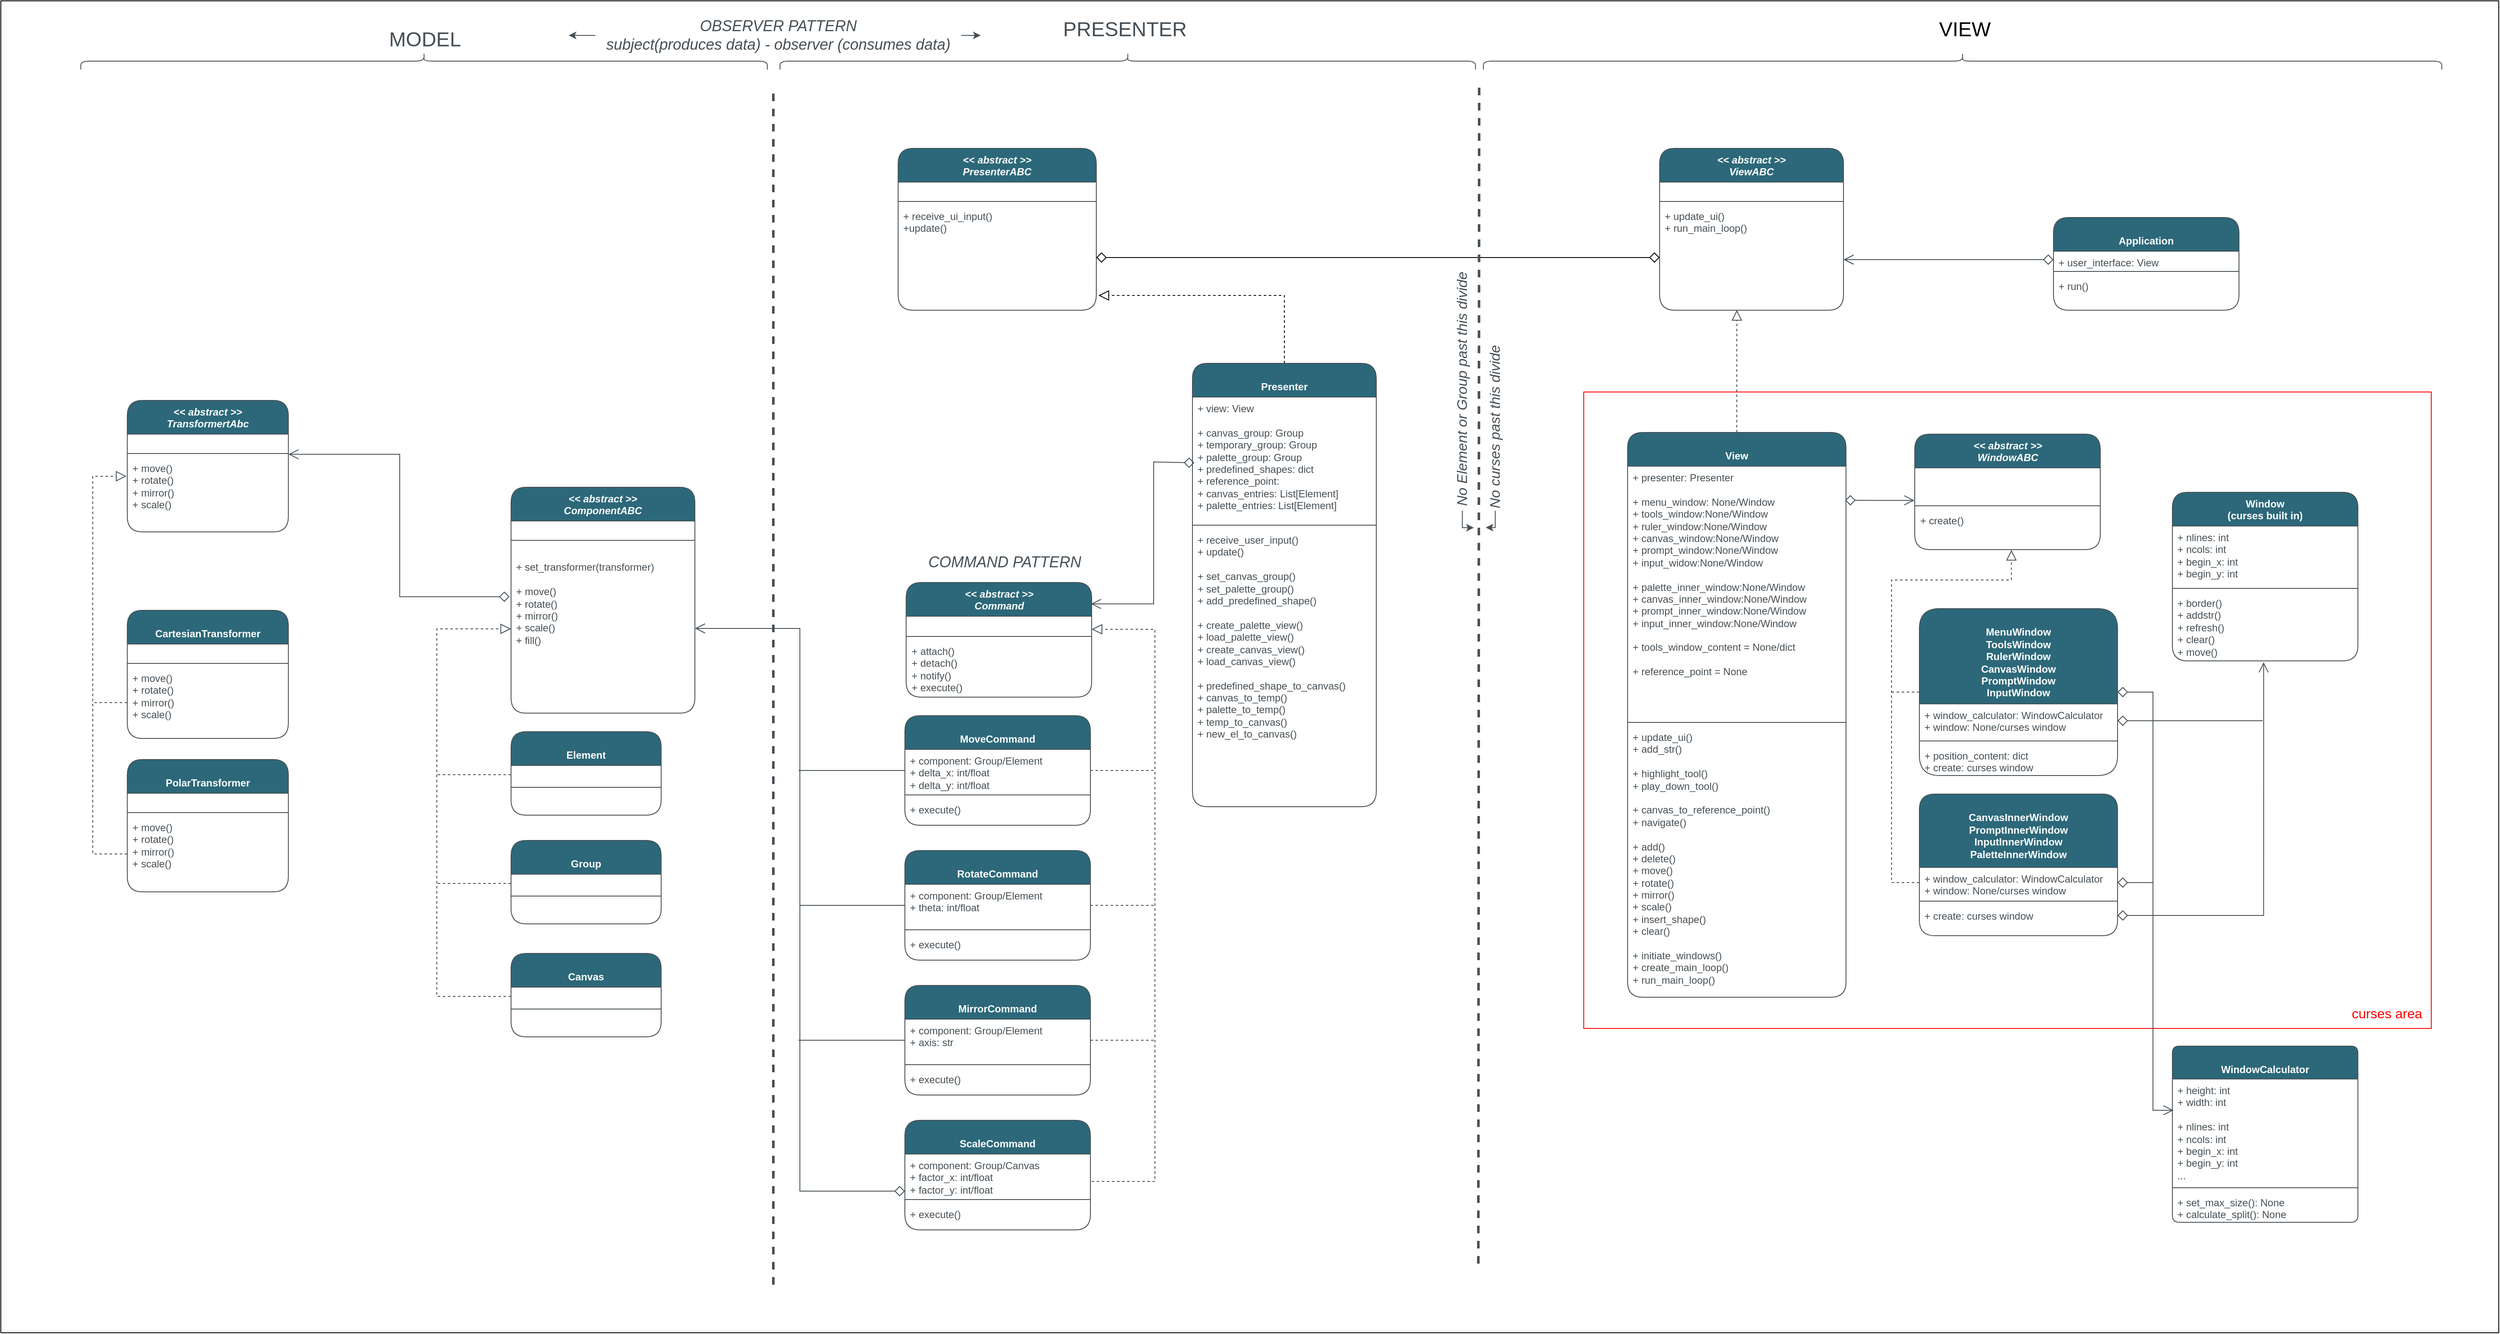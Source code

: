 <mxfile version="22.1.2" type="device">
  <diagram name="Page-1" id="VtM1lyrviYb6P0vT9c8i">
    <mxGraphModel dx="6380" dy="4547" grid="0" gridSize="10" guides="1" tooltips="1" connect="1" arrows="1" fold="1" page="0" pageScale="1" pageWidth="850" pageHeight="1100" math="0" shadow="0">
      <root>
        <mxCell id="0" />
        <mxCell id="1" parent="0" />
        <mxCell id="F2OJAcPI6PbPz-hwJZtt-1" value="" style="rounded=0;whiteSpace=wrap;html=1;fillColor=none;movable=0;resizable=0;rotatable=0;deletable=0;editable=0;locked=1;connectable=0;strokeColor=#000000;" parent="1" vertex="1">
          <mxGeometry x="-1454" y="-1255" width="2962" height="1580" as="geometry" />
        </mxCell>
        <mxCell id="F2OJAcPI6PbPz-hwJZtt-2" value="&lt;br&gt;Element" style="swimlane;fontStyle=1;align=center;verticalAlign=top;childLayout=stackLayout;horizontal=1;startSize=40;horizontalStack=0;resizeParent=1;resizeParentMax=0;resizeLast=0;collapsible=1;marginBottom=0;whiteSpace=wrap;html=1;strokeColor=#464F55;fontColor=#FFFFFF;fillColor=#2C6879;rounded=1;labelBackgroundColor=none;" parent="1" vertex="1">
          <mxGeometry x="-849" y="-388" width="178" height="99" as="geometry">
            <mxRectangle x="299" y="276" width="120" height="40" as="alternateBounds" />
          </mxGeometry>
        </mxCell>
        <mxCell id="F2OJAcPI6PbPz-hwJZtt-29" style="edgeStyle=orthogonalEdgeStyle;rounded=0;orthogonalLoop=1;jettySize=auto;html=1;endArrow=none;endFill=0;dashed=1;strokeColor=#464F55;" parent="F2OJAcPI6PbPz-hwJZtt-2" source="F2OJAcPI6PbPz-hwJZtt-3" edge="1">
          <mxGeometry relative="1" as="geometry">
            <mxPoint x="-87.667" y="51" as="targetPoint" />
          </mxGeometry>
        </mxCell>
        <mxCell id="F2OJAcPI6PbPz-hwJZtt-3" value="&amp;nbsp;" style="text;strokeColor=none;fillColor=none;align=left;verticalAlign=top;spacingLeft=4;spacingRight=4;overflow=hidden;rotatable=0;points=[[0,0.5],[1,0.5]];portConstraint=eastwest;whiteSpace=wrap;html=1;fontColor=#464F55;rounded=1;labelBackgroundColor=none;" parent="F2OJAcPI6PbPz-hwJZtt-2" vertex="1">
          <mxGeometry y="40" width="178" height="22" as="geometry" />
        </mxCell>
        <mxCell id="F2OJAcPI6PbPz-hwJZtt-4" value="" style="line;strokeWidth=1;fillColor=none;align=left;verticalAlign=middle;spacingTop=-1;spacingLeft=3;spacingRight=3;rotatable=0;labelPosition=right;points=[];portConstraint=eastwest;strokeColor=#464F55;fontColor=#1A1A1A;rounded=1;labelBackgroundColor=none;" parent="F2OJAcPI6PbPz-hwJZtt-2" vertex="1">
          <mxGeometry y="62" width="178" height="8" as="geometry" />
        </mxCell>
        <mxCell id="F2OJAcPI6PbPz-hwJZtt-6" value="&amp;nbsp;" style="text;strokeColor=none;fillColor=none;align=left;verticalAlign=top;spacingLeft=4;spacingRight=4;overflow=hidden;rotatable=0;points=[[0,0.5],[1,0.5]];portConstraint=eastwest;whiteSpace=wrap;html=1;fontColor=#464F55;rounded=1;labelBackgroundColor=none;textOpacity=30;" parent="F2OJAcPI6PbPz-hwJZtt-2" vertex="1">
          <mxGeometry y="70" width="178" height="29" as="geometry" />
        </mxCell>
        <mxCell id="F2OJAcPI6PbPz-hwJZtt-15" value="&lt;i&gt;&amp;lt;&amp;lt; abstract &amp;gt;&amp;gt;&lt;br style=&quot;border-color: var(--border-color);&quot;&gt;ComponentABC&lt;/i&gt;" style="swimlane;fontStyle=1;align=center;verticalAlign=top;childLayout=stackLayout;horizontal=1;startSize=40;horizontalStack=0;resizeParent=1;resizeParentMax=0;resizeLast=0;collapsible=1;marginBottom=0;whiteSpace=wrap;html=1;strokeColor=#464F55;fontColor=#FFFFFF;fillColor=#2C6879;rounded=1;labelBackgroundColor=none;" parent="1" vertex="1">
          <mxGeometry x="-849" y="-678" width="218" height="268" as="geometry">
            <mxRectangle x="299" y="276" width="120" height="40" as="alternateBounds" />
          </mxGeometry>
        </mxCell>
        <mxCell id="F2OJAcPI6PbPz-hwJZtt-16" value="&amp;nbsp;" style="text;strokeColor=none;fillColor=none;align=left;verticalAlign=top;spacingLeft=4;spacingRight=4;overflow=hidden;rotatable=0;points=[[0,0.5],[1,0.5]];portConstraint=eastwest;whiteSpace=wrap;html=1;fontColor=#464F55;rounded=1;labelBackgroundColor=none;" parent="F2OJAcPI6PbPz-hwJZtt-15" vertex="1">
          <mxGeometry y="40" width="218" height="19" as="geometry" />
        </mxCell>
        <mxCell id="F2OJAcPI6PbPz-hwJZtt-17" value="" style="line;strokeWidth=1;fillColor=none;align=left;verticalAlign=middle;spacingTop=-1;spacingLeft=3;spacingRight=3;rotatable=0;labelPosition=right;points=[];portConstraint=eastwest;strokeColor=#464F55;fontColor=#1A1A1A;rounded=1;labelBackgroundColor=none;" parent="F2OJAcPI6PbPz-hwJZtt-15" vertex="1">
          <mxGeometry y="59" width="218" height="8" as="geometry" />
        </mxCell>
        <mxCell id="F2OJAcPI6PbPz-hwJZtt-18" value="&lt;br&gt;+&amp;nbsp;set_transformer(transformer)&lt;br&gt;&lt;br&gt;+ move()&lt;br&gt;+ rotate()&lt;br style=&quot;border-color: var(--border-color);&quot;&gt;+ mirror()&lt;br style=&quot;border-color: var(--border-color);&quot;&gt;+ scale()&lt;br style=&quot;border-color: var(--border-color);&quot;&gt;+ fill()" style="text;strokeColor=none;fillColor=none;align=left;verticalAlign=top;spacingLeft=4;spacingRight=4;overflow=hidden;rotatable=0;points=[[0,0.5],[1,0.5]];portConstraint=eastwest;whiteSpace=wrap;html=1;fontColor=#464F55;rounded=1;labelBackgroundColor=none;" parent="F2OJAcPI6PbPz-hwJZtt-15" vertex="1">
          <mxGeometry y="67" width="218" height="201" as="geometry" />
        </mxCell>
        <mxCell id="F2OJAcPI6PbPz-hwJZtt-19" style="edgeStyle=orthogonalEdgeStyle;rounded=0;orthogonalLoop=1;jettySize=auto;html=1;dashed=1;strokeColor=#464F55;endArrow=block;endFill=0;endSize=10;startSize=10;exitX=0;exitY=0.5;exitDx=0;exitDy=0;" parent="1" source="F2OJAcPI6PbPz-hwJZtt-25" target="F2OJAcPI6PbPz-hwJZtt-18" edge="1">
          <mxGeometry relative="1" as="geometry">
            <Array as="points">
              <mxPoint x="-937" y="-74" />
              <mxPoint x="-937" y="-510" />
            </Array>
            <mxPoint x="-891" y="-141" as="sourcePoint" />
          </mxGeometry>
        </mxCell>
        <mxCell id="F2OJAcPI6PbPz-hwJZtt-20" value="&lt;br&gt;Group" style="swimlane;fontStyle=1;align=center;verticalAlign=top;childLayout=stackLayout;horizontal=1;startSize=40;horizontalStack=0;resizeParent=1;resizeParentMax=0;resizeLast=0;collapsible=1;marginBottom=0;whiteSpace=wrap;html=1;strokeColor=#464F55;fontColor=#FFFFFF;fillColor=#2C6879;rounded=1;labelBackgroundColor=none;" parent="1" vertex="1">
          <mxGeometry x="-849" y="-259" width="178" height="99" as="geometry">
            <mxRectangle x="299" y="276" width="120" height="40" as="alternateBounds" />
          </mxGeometry>
        </mxCell>
        <mxCell id="F2OJAcPI6PbPz-hwJZtt-28" style="edgeStyle=orthogonalEdgeStyle;rounded=0;orthogonalLoop=1;jettySize=auto;html=1;endArrow=none;endFill=0;dashed=1;strokeColor=#464F55;" parent="F2OJAcPI6PbPz-hwJZtt-20" source="F2OJAcPI6PbPz-hwJZtt-21" edge="1">
          <mxGeometry relative="1" as="geometry">
            <mxPoint x="-89.333" y="51" as="targetPoint" />
          </mxGeometry>
        </mxCell>
        <mxCell id="F2OJAcPI6PbPz-hwJZtt-21" value="&amp;nbsp;" style="text;strokeColor=none;fillColor=none;align=left;verticalAlign=top;spacingLeft=4;spacingRight=4;overflow=hidden;rotatable=0;points=[[0,0.5],[1,0.5]];portConstraint=eastwest;whiteSpace=wrap;html=1;fontColor=#464F55;rounded=1;labelBackgroundColor=none;" parent="F2OJAcPI6PbPz-hwJZtt-20" vertex="1">
          <mxGeometry y="40" width="178" height="22" as="geometry" />
        </mxCell>
        <mxCell id="F2OJAcPI6PbPz-hwJZtt-22" value="" style="line;strokeWidth=1;fillColor=none;align=left;verticalAlign=middle;spacingTop=-1;spacingLeft=3;spacingRight=3;rotatable=0;labelPosition=right;points=[];portConstraint=eastwest;strokeColor=#464F55;fontColor=#1A1A1A;rounded=1;labelBackgroundColor=none;" parent="F2OJAcPI6PbPz-hwJZtt-20" vertex="1">
          <mxGeometry y="62" width="178" height="8" as="geometry" />
        </mxCell>
        <mxCell id="F2OJAcPI6PbPz-hwJZtt-23" value="&amp;nbsp;" style="text;strokeColor=none;fillColor=none;align=left;verticalAlign=top;spacingLeft=4;spacingRight=4;overflow=hidden;rotatable=0;points=[[0,0.5],[1,0.5]];portConstraint=eastwest;whiteSpace=wrap;html=1;fontColor=#464F55;rounded=1;labelBackgroundColor=none;textOpacity=30;" parent="F2OJAcPI6PbPz-hwJZtt-20" vertex="1">
          <mxGeometry y="70" width="178" height="29" as="geometry" />
        </mxCell>
        <mxCell id="F2OJAcPI6PbPz-hwJZtt-24" value="&lt;br&gt;Canvas" style="swimlane;fontStyle=1;align=center;verticalAlign=top;childLayout=stackLayout;horizontal=1;startSize=40;horizontalStack=0;resizeParent=1;resizeParentMax=0;resizeLast=0;collapsible=1;marginBottom=0;whiteSpace=wrap;html=1;strokeColor=#464F55;fontColor=#FFFFFF;fillColor=#2C6879;rounded=1;labelBackgroundColor=none;" parent="1" vertex="1">
          <mxGeometry x="-849" y="-125" width="178" height="99" as="geometry">
            <mxRectangle x="299" y="276" width="120" height="40" as="alternateBounds" />
          </mxGeometry>
        </mxCell>
        <mxCell id="F2OJAcPI6PbPz-hwJZtt-25" value="&amp;nbsp;" style="text;strokeColor=none;fillColor=none;align=left;verticalAlign=top;spacingLeft=4;spacingRight=4;overflow=hidden;rotatable=0;points=[[0,0.5],[1,0.5]];portConstraint=eastwest;whiteSpace=wrap;html=1;fontColor=#464F55;rounded=1;labelBackgroundColor=none;" parent="F2OJAcPI6PbPz-hwJZtt-24" vertex="1">
          <mxGeometry y="40" width="178" height="22" as="geometry" />
        </mxCell>
        <mxCell id="F2OJAcPI6PbPz-hwJZtt-26" value="" style="line;strokeWidth=1;fillColor=none;align=left;verticalAlign=middle;spacingTop=-1;spacingLeft=3;spacingRight=3;rotatable=0;labelPosition=right;points=[];portConstraint=eastwest;strokeColor=#464F55;fontColor=#1A1A1A;rounded=1;labelBackgroundColor=none;" parent="F2OJAcPI6PbPz-hwJZtt-24" vertex="1">
          <mxGeometry y="62" width="178" height="8" as="geometry" />
        </mxCell>
        <mxCell id="F2OJAcPI6PbPz-hwJZtt-27" value="&amp;nbsp;" style="text;strokeColor=none;fillColor=none;align=left;verticalAlign=top;spacingLeft=4;spacingRight=4;overflow=hidden;rotatable=0;points=[[0,0.5],[1,0.5]];portConstraint=eastwest;whiteSpace=wrap;html=1;fontColor=#464F55;rounded=1;labelBackgroundColor=none;textOpacity=30;" parent="F2OJAcPI6PbPz-hwJZtt-24" vertex="1">
          <mxGeometry y="70" width="178" height="29" as="geometry" />
        </mxCell>
        <mxCell id="F2OJAcPI6PbPz-hwJZtt-30" value="&lt;span style=&quot;font-size: 24px;&quot;&gt;MODEL&lt;/span&gt;" style="text;html=1;strokeColor=none;fillColor=none;align=center;verticalAlign=middle;whiteSpace=wrap;rounded=0;fontColor=#464F55;" parent="1" vertex="1">
          <mxGeometry x="-1056.37" y="-1229" width="210" height="40" as="geometry" />
        </mxCell>
        <mxCell id="F2OJAcPI6PbPz-hwJZtt-31" value="" style="endArrow=none;dashed=1;html=1;rounded=0;strokeColor=#464F55;strokeWidth=3;" parent="1" edge="1">
          <mxGeometry width="50" height="50" relative="1" as="geometry">
            <mxPoint x="-538" y="268" as="sourcePoint" />
            <mxPoint x="-538" y="-1154" as="targetPoint" />
          </mxGeometry>
        </mxCell>
        <mxCell id="F2OJAcPI6PbPz-hwJZtt-32" value="&lt;font style=&quot;font-size: 24px;&quot;&gt;PRESENTER&lt;/font&gt;" style="text;html=1;strokeColor=none;fillColor=none;align=center;verticalAlign=middle;whiteSpace=wrap;rounded=0;fontColor=#464F55;" parent="1" vertex="1">
          <mxGeometry x="-226.5" y="-1241" width="210" height="40" as="geometry" />
        </mxCell>
        <mxCell id="F2OJAcPI6PbPz-hwJZtt-33" value="" style="shape=curlyBracket;whiteSpace=wrap;html=1;rounded=1;flipH=1;labelPosition=right;verticalLabelPosition=middle;align=left;verticalAlign=middle;rotation=-90;strokeColor=#464F55;" parent="1" vertex="1">
          <mxGeometry x="-127.68" y="-1595.85" width="20" height="824.72" as="geometry" />
        </mxCell>
        <mxCell id="F2OJAcPI6PbPz-hwJZtt-34" value="" style="shape=curlyBracket;whiteSpace=wrap;html=1;rounded=1;flipH=1;labelPosition=right;verticalLabelPosition=middle;align=left;verticalAlign=middle;rotation=-90;strokeColor=#464F55;" parent="1" vertex="1">
          <mxGeometry x="-962.16" y="-1590.59" width="20" height="814.18" as="geometry" />
        </mxCell>
        <mxCell id="F2OJAcPI6PbPz-hwJZtt-35" value="&lt;font style=&quot;font-size: 24px;&quot;&gt;VIEW&lt;/font&gt;" style="text;html=1;strokeColor=none;fillColor=none;align=center;verticalAlign=middle;whiteSpace=wrap;rounded=0;" parent="1" vertex="1">
          <mxGeometry x="770" y="-1241" width="210" height="40" as="geometry" />
        </mxCell>
        <mxCell id="F2OJAcPI6PbPz-hwJZtt-36" value="" style="shape=curlyBracket;whiteSpace=wrap;html=1;rounded=1;flipH=1;labelPosition=right;verticalLabelPosition=middle;align=left;verticalAlign=middle;rotation=-90;strokeColor=#464F55;" parent="1" vertex="1">
          <mxGeometry x="862.25" y="-1751.75" width="20" height="1136.5" as="geometry" />
        </mxCell>
        <mxCell id="F2OJAcPI6PbPz-hwJZtt-41" value="&lt;i&gt;&amp;lt;&amp;lt; abstract &amp;gt;&amp;gt;&lt;br style=&quot;border-color: var(--border-color);&quot;&gt;PresenterABC&lt;/i&gt;" style="swimlane;fontStyle=1;align=center;verticalAlign=top;childLayout=stackLayout;horizontal=1;startSize=40;horizontalStack=0;resizeParent=1;resizeParentMax=0;resizeLast=0;collapsible=1;marginBottom=0;whiteSpace=wrap;html=1;strokeColor=#464F55;fontColor=#FFFFFF;fillColor=#2C6879;rounded=1;labelBackgroundColor=none;" parent="1" vertex="1">
          <mxGeometry x="-390" y="-1080" width="235" height="192" as="geometry">
            <mxRectangle x="299" y="276" width="120" height="40" as="alternateBounds" />
          </mxGeometry>
        </mxCell>
        <mxCell id="F2OJAcPI6PbPz-hwJZtt-42" value="&amp;nbsp;" style="text;strokeColor=none;fillColor=none;align=left;verticalAlign=top;spacingLeft=4;spacingRight=4;overflow=hidden;rotatable=0;points=[[0,0.5],[1,0.5]];portConstraint=eastwest;whiteSpace=wrap;html=1;fontColor=#464F55;rounded=1;labelBackgroundColor=none;" parent="F2OJAcPI6PbPz-hwJZtt-41" vertex="1">
          <mxGeometry y="40" width="235" height="19" as="geometry" />
        </mxCell>
        <mxCell id="F2OJAcPI6PbPz-hwJZtt-43" value="" style="line;strokeWidth=1;fillColor=none;align=left;verticalAlign=middle;spacingTop=-1;spacingLeft=3;spacingRight=3;rotatable=0;labelPosition=right;points=[];portConstraint=eastwest;strokeColor=#464F55;fontColor=#1A1A1A;rounded=1;labelBackgroundColor=none;" parent="F2OJAcPI6PbPz-hwJZtt-41" vertex="1">
          <mxGeometry y="59" width="235" height="8" as="geometry" />
        </mxCell>
        <mxCell id="F2OJAcPI6PbPz-hwJZtt-44" value="+ receive_ui_input()&lt;br&gt;+update()" style="text;strokeColor=none;fillColor=none;align=left;verticalAlign=top;spacingLeft=4;spacingRight=4;overflow=hidden;rotatable=0;points=[[0,0.5],[1,0.5]];portConstraint=eastwest;whiteSpace=wrap;html=1;fontColor=#464F55;rounded=1;labelBackgroundColor=none;" parent="F2OJAcPI6PbPz-hwJZtt-41" vertex="1">
          <mxGeometry y="67" width="235" height="125" as="geometry" />
        </mxCell>
        <mxCell id="F2OJAcPI6PbPz-hwJZtt-45" value="&lt;i&gt;&amp;lt;&amp;lt; abstract &amp;gt;&amp;gt;&lt;br style=&quot;border-color: var(--border-color);&quot;&gt;ViewABC&lt;/i&gt;" style="swimlane;fontStyle=1;align=center;verticalAlign=top;childLayout=stackLayout;horizontal=1;startSize=40;horizontalStack=0;resizeParent=1;resizeParentMax=0;resizeLast=0;collapsible=1;marginBottom=0;whiteSpace=wrap;html=1;strokeColor=#464F55;fontColor=#FFFFFF;fillColor=#2C6879;rounded=1;labelBackgroundColor=none;" parent="1" vertex="1">
          <mxGeometry x="513" y="-1080" width="218" height="192" as="geometry">
            <mxRectangle x="299" y="276" width="120" height="40" as="alternateBounds" />
          </mxGeometry>
        </mxCell>
        <mxCell id="F2OJAcPI6PbPz-hwJZtt-46" value="&amp;nbsp;" style="text;strokeColor=none;fillColor=none;align=left;verticalAlign=top;spacingLeft=4;spacingRight=4;overflow=hidden;rotatable=0;points=[[0,0.5],[1,0.5]];portConstraint=eastwest;whiteSpace=wrap;html=1;fontColor=#464F55;rounded=1;labelBackgroundColor=none;" parent="F2OJAcPI6PbPz-hwJZtt-45" vertex="1">
          <mxGeometry y="40" width="218" height="19" as="geometry" />
        </mxCell>
        <mxCell id="F2OJAcPI6PbPz-hwJZtt-47" value="" style="line;strokeWidth=1;fillColor=none;align=left;verticalAlign=middle;spacingTop=-1;spacingLeft=3;spacingRight=3;rotatable=0;labelPosition=right;points=[];portConstraint=eastwest;strokeColor=#464F55;fontColor=#1A1A1A;rounded=1;labelBackgroundColor=none;" parent="F2OJAcPI6PbPz-hwJZtt-45" vertex="1">
          <mxGeometry y="59" width="218" height="8" as="geometry" />
        </mxCell>
        <mxCell id="F2OJAcPI6PbPz-hwJZtt-48" value="+ update_ui()&lt;br&gt;+ run_main_loop()" style="text;strokeColor=none;fillColor=none;align=left;verticalAlign=top;spacingLeft=4;spacingRight=4;overflow=hidden;rotatable=0;points=[[0,0.5],[1,0.5]];portConstraint=eastwest;whiteSpace=wrap;html=1;fontColor=#464F55;rounded=1;labelBackgroundColor=none;" parent="F2OJAcPI6PbPz-hwJZtt-45" vertex="1">
          <mxGeometry y="67" width="218" height="125" as="geometry" />
        </mxCell>
        <mxCell id="F2OJAcPI6PbPz-hwJZtt-50" style="edgeStyle=orthogonalEdgeStyle;rounded=0;orthogonalLoop=1;jettySize=auto;html=1;entryX=0;entryY=0.5;entryDx=0;entryDy=0;endArrow=diamond;endFill=0;startArrow=diamond;startFill=0;endSize=10;startSize=10;" parent="1" source="F2OJAcPI6PbPz-hwJZtt-44" target="F2OJAcPI6PbPz-hwJZtt-48" edge="1">
          <mxGeometry relative="1" as="geometry" />
        </mxCell>
        <mxCell id="UwVn1fuhMxj6f2A4r7Hq-37" style="edgeStyle=orthogonalEdgeStyle;rounded=0;orthogonalLoop=1;jettySize=auto;html=1;entryX=1.011;entryY=0.86;entryDx=0;entryDy=0;entryPerimeter=0;endArrow=block;endFill=0;dashed=1;endSize=10;startSize=10;" parent="1" source="F2OJAcPI6PbPz-hwJZtt-51" target="F2OJAcPI6PbPz-hwJZtt-44" edge="1">
          <mxGeometry relative="1" as="geometry" />
        </mxCell>
        <mxCell id="F2OJAcPI6PbPz-hwJZtt-51" value="&lt;br style=&quot;border-color: var(--border-color);&quot;&gt;Presenter" style="swimlane;fontStyle=1;align=center;verticalAlign=top;childLayout=stackLayout;horizontal=1;startSize=40;horizontalStack=0;resizeParent=1;resizeParentMax=0;resizeLast=0;collapsible=1;marginBottom=0;whiteSpace=wrap;html=1;strokeColor=#464F55;fontColor=#FFFFFF;fillColor=#2C6879;rounded=1;labelBackgroundColor=none;" parent="1" vertex="1">
          <mxGeometry x="-41" y="-825" width="218" height="526" as="geometry">
            <mxRectangle x="299" y="276" width="120" height="40" as="alternateBounds" />
          </mxGeometry>
        </mxCell>
        <mxCell id="F2OJAcPI6PbPz-hwJZtt-52" value="+ view: View&lt;br&gt;&lt;br&gt;+ canvas_group: Group&lt;br&gt;+ temporary_group: Group&lt;br&gt;+ palette_group: Group&lt;br&gt;+ predefined_shapes: dict&lt;br&gt;+ reference_point:&lt;br&gt;+ canvas_entries: List[Element]&lt;br&gt;+ palette_entries: List[Element]" style="text;strokeColor=none;fillColor=none;align=left;verticalAlign=top;spacingLeft=4;spacingRight=4;overflow=hidden;rotatable=0;points=[[0,0.5],[1,0.5]];portConstraint=eastwest;whiteSpace=wrap;html=1;fontColor=#464F55;rounded=1;labelBackgroundColor=none;" parent="F2OJAcPI6PbPz-hwJZtt-51" vertex="1">
          <mxGeometry y="40" width="218" height="148" as="geometry" />
        </mxCell>
        <mxCell id="F2OJAcPI6PbPz-hwJZtt-53" value="" style="line;strokeWidth=1;fillColor=none;align=left;verticalAlign=middle;spacingTop=-1;spacingLeft=3;spacingRight=3;rotatable=0;labelPosition=right;points=[];portConstraint=eastwest;strokeColor=#464F55;fontColor=#1A1A1A;rounded=1;labelBackgroundColor=none;" parent="F2OJAcPI6PbPz-hwJZtt-51" vertex="1">
          <mxGeometry y="188" width="218" height="8" as="geometry" />
        </mxCell>
        <mxCell id="F2OJAcPI6PbPz-hwJZtt-54" value="+ receive_user_input()&lt;br&gt;+ update()&lt;br&gt;&lt;br&gt;+ set_canvas_group()&lt;br&gt;+ set_palette_group()&lt;br&gt;+ add_predefined_shape()&lt;br&gt;&lt;br&gt;+ create_palette_view()&lt;br&gt;+ load_palette_view()&lt;br&gt;+ create_canvas_view()&lt;br&gt;+ load_canvas_view()&lt;br&gt;&lt;br&gt;+ predefined_shape_to_canvas()&lt;br&gt;+ canvas_to_temp()&lt;br&gt;+ palette_to_temp()&lt;br&gt;+ temp_to_canvas()&lt;br&gt;+ new_el_to_canvas()&lt;br&gt;" style="text;strokeColor=none;fillColor=none;align=left;verticalAlign=top;spacingLeft=4;spacingRight=4;overflow=hidden;rotatable=0;points=[[0,0.5],[1,0.5]];portConstraint=eastwest;whiteSpace=wrap;html=1;fontColor=#464F55;rounded=1;labelBackgroundColor=none;" parent="F2OJAcPI6PbPz-hwJZtt-51" vertex="1">
          <mxGeometry y="196" width="218" height="330" as="geometry" />
        </mxCell>
        <mxCell id="UwVn1fuhMxj6f2A4r7Hq-1" value="&lt;i&gt;&amp;lt;&amp;lt; abstract &amp;gt;&amp;gt;&lt;br&gt;Command&lt;/i&gt;" style="swimlane;fontStyle=1;align=center;verticalAlign=top;childLayout=stackLayout;horizontal=1;startSize=40;horizontalStack=0;resizeParent=1;resizeParentMax=0;resizeLast=0;collapsible=1;marginBottom=0;whiteSpace=wrap;html=1;strokeColor=#464F55;fontColor=#FFFFFF;fillColor=#2C6879;rounded=1;labelBackgroundColor=none;" parent="1" vertex="1">
          <mxGeometry x="-380.5" y="-565" width="220" height="136" as="geometry">
            <mxRectangle x="299" y="276" width="120" height="40" as="alternateBounds" />
          </mxGeometry>
        </mxCell>
        <mxCell id="UwVn1fuhMxj6f2A4r7Hq-2" value="&amp;nbsp;" style="text;strokeColor=none;fillColor=none;align=left;verticalAlign=top;spacingLeft=4;spacingRight=4;overflow=hidden;rotatable=0;points=[[0,0.5],[1,0.5]];portConstraint=eastwest;whiteSpace=wrap;html=1;fontColor=#464F55;rounded=1;labelBackgroundColor=none;" parent="UwVn1fuhMxj6f2A4r7Hq-1" vertex="1">
          <mxGeometry y="40" width="220" height="20" as="geometry" />
        </mxCell>
        <mxCell id="UwVn1fuhMxj6f2A4r7Hq-3" value="" style="line;strokeWidth=1;fillColor=none;align=left;verticalAlign=middle;spacingTop=-1;spacingLeft=3;spacingRight=3;rotatable=0;labelPosition=right;points=[];portConstraint=eastwest;strokeColor=#464F55;fontColor=#1A1A1A;rounded=1;labelBackgroundColor=none;" parent="UwVn1fuhMxj6f2A4r7Hq-1" vertex="1">
          <mxGeometry y="60" width="220" height="8" as="geometry" />
        </mxCell>
        <mxCell id="UwVn1fuhMxj6f2A4r7Hq-4" value="+ attach()&lt;br style=&quot;border-color: var(--border-color);&quot;&gt;+ detach()&lt;br style=&quot;border-color: var(--border-color);&quot;&gt;+ notify()&lt;br&gt;+ execute()" style="text;strokeColor=none;fillColor=none;align=left;verticalAlign=top;spacingLeft=4;spacingRight=4;overflow=hidden;rotatable=0;points=[[0,0.5],[1,0.5]];portConstraint=eastwest;whiteSpace=wrap;html=1;fontColor=#464F55;rounded=1;labelBackgroundColor=none;" parent="UwVn1fuhMxj6f2A4r7Hq-1" vertex="1">
          <mxGeometry y="68" width="220" height="68" as="geometry" />
        </mxCell>
        <mxCell id="yF_xYMrqjXRuIUuumGer-2" style="edgeStyle=orthogonalEdgeStyle;rounded=0;orthogonalLoop=1;jettySize=auto;html=1;entryX=1;entryY=0.5;entryDx=0;entryDy=0;exitX=0;exitY=0.88;exitDx=0;exitDy=0;endArrow=open;endFill=0;startArrow=diamond;startFill=0;endSize=10;startSize=10;strokeColor=#464F55;exitPerimeter=0;" parent="1" source="UwVn1fuhMxj6f2A4r7Hq-22" target="F2OJAcPI6PbPz-hwJZtt-18" edge="1">
          <mxGeometry relative="1" as="geometry" />
        </mxCell>
        <mxCell id="UwVn1fuhMxj6f2A4r7Hq-6" value="&lt;br&gt;MoveCommand" style="swimlane;fontStyle=1;align=center;verticalAlign=top;childLayout=stackLayout;horizontal=1;startSize=40;horizontalStack=0;resizeParent=1;resizeParentMax=0;resizeLast=0;collapsible=1;marginBottom=0;whiteSpace=wrap;html=1;strokeColor=#464F55;fontColor=#FFFFFF;fillColor=#2C6879;rounded=1;labelBackgroundColor=none;" parent="1" vertex="1">
          <mxGeometry x="-382" y="-407" width="220" height="130" as="geometry">
            <mxRectangle x="299" y="276" width="120" height="40" as="alternateBounds" />
          </mxGeometry>
        </mxCell>
        <mxCell id="UwVn1fuhMxj6f2A4r7Hq-7" style="edgeStyle=orthogonalEdgeStyle;rounded=0;orthogonalLoop=1;jettySize=auto;html=1;dashed=1;endArrow=none;endFill=0;strokeColor=#464F55;" parent="UwVn1fuhMxj6f2A4r7Hq-6" source="UwVn1fuhMxj6f2A4r7Hq-8" edge="1">
          <mxGeometry relative="1" as="geometry">
            <mxPoint x="295" y="65" as="targetPoint" />
          </mxGeometry>
        </mxCell>
        <mxCell id="Igu5FT9H7iva7lPGL5m9-9" style="edgeStyle=orthogonalEdgeStyle;rounded=0;orthogonalLoop=1;jettySize=auto;html=1;strokeColor=#464F55;endArrow=none;endFill=0;" parent="UwVn1fuhMxj6f2A4r7Hq-6" source="UwVn1fuhMxj6f2A4r7Hq-8" edge="1">
          <mxGeometry relative="1" as="geometry">
            <mxPoint x="-126" y="65" as="targetPoint" />
          </mxGeometry>
        </mxCell>
        <mxCell id="UwVn1fuhMxj6f2A4r7Hq-8" value="+ component: Group/Element&lt;br&gt;+ delta_x: int/float&lt;br&gt;+ delta_y: int/float" style="text;strokeColor=none;fillColor=none;align=left;verticalAlign=top;spacingLeft=4;spacingRight=4;overflow=hidden;rotatable=0;points=[[0,0.5],[1,0.5]];portConstraint=eastwest;whiteSpace=wrap;html=1;fontColor=#464F55;rounded=1;labelBackgroundColor=none;" parent="UwVn1fuhMxj6f2A4r7Hq-6" vertex="1">
          <mxGeometry y="40" width="220" height="50" as="geometry" />
        </mxCell>
        <mxCell id="UwVn1fuhMxj6f2A4r7Hq-9" value="" style="line;strokeWidth=1;fillColor=none;align=left;verticalAlign=middle;spacingTop=-1;spacingLeft=3;spacingRight=3;rotatable=0;labelPosition=right;points=[];portConstraint=eastwest;strokeColor=#464F55;fontColor=#1A1A1A;rounded=1;labelBackgroundColor=none;" parent="UwVn1fuhMxj6f2A4r7Hq-6" vertex="1">
          <mxGeometry y="90" width="220" height="8" as="geometry" />
        </mxCell>
        <mxCell id="UwVn1fuhMxj6f2A4r7Hq-10" value="+ execute()" style="text;strokeColor=none;fillColor=none;align=left;verticalAlign=top;spacingLeft=4;spacingRight=4;overflow=hidden;rotatable=0;points=[[0,0.5],[1,0.5]];portConstraint=eastwest;whiteSpace=wrap;html=1;fontColor=#464F55;rounded=1;labelBackgroundColor=none;" parent="UwVn1fuhMxj6f2A4r7Hq-6" vertex="1">
          <mxGeometry y="98" width="220" height="32" as="geometry" />
        </mxCell>
        <mxCell id="UwVn1fuhMxj6f2A4r7Hq-11" value="&lt;br&gt;RotateCommand" style="swimlane;fontStyle=1;align=center;verticalAlign=top;childLayout=stackLayout;horizontal=1;startSize=40;horizontalStack=0;resizeParent=1;resizeParentMax=0;resizeLast=0;collapsible=1;marginBottom=0;whiteSpace=wrap;html=1;strokeColor=#464F55;fontColor=#FFFFFF;fillColor=#2C6879;rounded=1;labelBackgroundColor=none;" parent="1" vertex="1">
          <mxGeometry x="-382" y="-247" width="220" height="130" as="geometry">
            <mxRectangle x="299" y="276" width="120" height="40" as="alternateBounds" />
          </mxGeometry>
        </mxCell>
        <mxCell id="UwVn1fuhMxj6f2A4r7Hq-12" style="edgeStyle=orthogonalEdgeStyle;rounded=0;orthogonalLoop=1;jettySize=auto;html=1;dashed=1;endArrow=none;endFill=0;strokeColor=#464F55;" parent="UwVn1fuhMxj6f2A4r7Hq-11" source="UwVn1fuhMxj6f2A4r7Hq-13" edge="1">
          <mxGeometry relative="1" as="geometry">
            <mxPoint x="295" y="65" as="targetPoint" />
          </mxGeometry>
        </mxCell>
        <mxCell id="Igu5FT9H7iva7lPGL5m9-8" style="edgeStyle=orthogonalEdgeStyle;rounded=0;orthogonalLoop=1;jettySize=auto;html=1;strokeColor=#464F55;endArrow=none;endFill=0;" parent="UwVn1fuhMxj6f2A4r7Hq-11" source="UwVn1fuhMxj6f2A4r7Hq-13" edge="1">
          <mxGeometry relative="1" as="geometry">
            <mxPoint x="-124" y="65" as="targetPoint" />
          </mxGeometry>
        </mxCell>
        <mxCell id="UwVn1fuhMxj6f2A4r7Hq-13" value="+ component: Group/Element&lt;br&gt;+ theta: int/float" style="text;strokeColor=none;fillColor=none;align=left;verticalAlign=top;spacingLeft=4;spacingRight=4;overflow=hidden;rotatable=0;points=[[0,0.5],[1,0.5]];portConstraint=eastwest;whiteSpace=wrap;html=1;fontColor=#464F55;rounded=1;labelBackgroundColor=none;" parent="UwVn1fuhMxj6f2A4r7Hq-11" vertex="1">
          <mxGeometry y="40" width="220" height="50" as="geometry" />
        </mxCell>
        <mxCell id="UwVn1fuhMxj6f2A4r7Hq-14" value="" style="line;strokeWidth=1;fillColor=none;align=left;verticalAlign=middle;spacingTop=-1;spacingLeft=3;spacingRight=3;rotatable=0;labelPosition=right;points=[];portConstraint=eastwest;strokeColor=#464F55;fontColor=#1A1A1A;rounded=1;labelBackgroundColor=none;" parent="UwVn1fuhMxj6f2A4r7Hq-11" vertex="1">
          <mxGeometry y="90" width="220" height="8" as="geometry" />
        </mxCell>
        <mxCell id="UwVn1fuhMxj6f2A4r7Hq-15" value="+ execute()" style="text;strokeColor=none;fillColor=none;align=left;verticalAlign=top;spacingLeft=4;spacingRight=4;overflow=hidden;rotatable=0;points=[[0,0.5],[1,0.5]];portConstraint=eastwest;whiteSpace=wrap;html=1;fontColor=#464F55;rounded=1;labelBackgroundColor=none;" parent="UwVn1fuhMxj6f2A4r7Hq-11" vertex="1">
          <mxGeometry y="98" width="220" height="32" as="geometry" />
        </mxCell>
        <mxCell id="UwVn1fuhMxj6f2A4r7Hq-16" value="&lt;br&gt;MirrorCommand" style="swimlane;fontStyle=1;align=center;verticalAlign=top;childLayout=stackLayout;horizontal=1;startSize=40;horizontalStack=0;resizeParent=1;resizeParentMax=0;resizeLast=0;collapsible=1;marginBottom=0;whiteSpace=wrap;html=1;strokeColor=#464F55;fontColor=#FFFFFF;fillColor=#2C6879;rounded=1;labelBackgroundColor=none;" parent="1" vertex="1">
          <mxGeometry x="-382" y="-87" width="220" height="130" as="geometry">
            <mxRectangle x="299" y="276" width="120" height="40" as="alternateBounds" />
          </mxGeometry>
        </mxCell>
        <mxCell id="UwVn1fuhMxj6f2A4r7Hq-17" style="edgeStyle=orthogonalEdgeStyle;rounded=0;orthogonalLoop=1;jettySize=auto;html=1;dashed=1;endArrow=none;endFill=0;strokeColor=#464F55;" parent="UwVn1fuhMxj6f2A4r7Hq-16" source="UwVn1fuhMxj6f2A4r7Hq-18" edge="1">
          <mxGeometry relative="1" as="geometry">
            <mxPoint x="295" y="65" as="targetPoint" />
          </mxGeometry>
        </mxCell>
        <mxCell id="Igu5FT9H7iva7lPGL5m9-7" style="edgeStyle=orthogonalEdgeStyle;rounded=0;orthogonalLoop=1;jettySize=auto;html=1;strokeColor=#464F55;endArrow=none;endFill=0;" parent="UwVn1fuhMxj6f2A4r7Hq-16" source="UwVn1fuhMxj6f2A4r7Hq-18" edge="1">
          <mxGeometry relative="1" as="geometry">
            <mxPoint x="-126" y="65" as="targetPoint" />
          </mxGeometry>
        </mxCell>
        <mxCell id="UwVn1fuhMxj6f2A4r7Hq-18" value="+ component: Group/Element&lt;br&gt;+ axis: str" style="text;strokeColor=none;fillColor=none;align=left;verticalAlign=top;spacingLeft=4;spacingRight=4;overflow=hidden;rotatable=0;points=[[0,0.5],[1,0.5]];portConstraint=eastwest;whiteSpace=wrap;html=1;fontColor=#464F55;rounded=1;labelBackgroundColor=none;" parent="UwVn1fuhMxj6f2A4r7Hq-16" vertex="1">
          <mxGeometry y="40" width="220" height="50" as="geometry" />
        </mxCell>
        <mxCell id="UwVn1fuhMxj6f2A4r7Hq-19" value="" style="line;strokeWidth=1;fillColor=none;align=left;verticalAlign=middle;spacingTop=-1;spacingLeft=3;spacingRight=3;rotatable=0;labelPosition=right;points=[];portConstraint=eastwest;strokeColor=#464F55;fontColor=#1A1A1A;rounded=1;labelBackgroundColor=none;" parent="UwVn1fuhMxj6f2A4r7Hq-16" vertex="1">
          <mxGeometry y="90" width="220" height="8" as="geometry" />
        </mxCell>
        <mxCell id="UwVn1fuhMxj6f2A4r7Hq-20" value="+ execute()" style="text;strokeColor=none;fillColor=none;align=left;verticalAlign=top;spacingLeft=4;spacingRight=4;overflow=hidden;rotatable=0;points=[[0,0.5],[1,0.5]];portConstraint=eastwest;whiteSpace=wrap;html=1;fontColor=#464F55;rounded=1;labelBackgroundColor=none;" parent="UwVn1fuhMxj6f2A4r7Hq-16" vertex="1">
          <mxGeometry y="98" width="220" height="32" as="geometry" />
        </mxCell>
        <mxCell id="UwVn1fuhMxj6f2A4r7Hq-21" value="&lt;br&gt;ScaleCommand" style="swimlane;fontStyle=1;align=center;verticalAlign=top;childLayout=stackLayout;horizontal=1;startSize=40;horizontalStack=0;resizeParent=1;resizeParentMax=0;resizeLast=0;collapsible=1;marginBottom=0;whiteSpace=wrap;html=1;strokeColor=#464F55;fontColor=#FFFFFF;fillColor=#2C6879;rounded=1;labelBackgroundColor=none;" parent="1" vertex="1">
          <mxGeometry x="-382" y="73" width="220" height="130" as="geometry">
            <mxRectangle x="299" y="276" width="120" height="40" as="alternateBounds" />
          </mxGeometry>
        </mxCell>
        <mxCell id="UwVn1fuhMxj6f2A4r7Hq-22" value="+ component: Group/Canvas&lt;br&gt;+ factor_x: int/float&lt;br&gt;+ factor_y: int/float" style="text;strokeColor=none;fillColor=none;align=left;verticalAlign=top;spacingLeft=4;spacingRight=4;overflow=hidden;rotatable=0;points=[[0,0.5],[1,0.5]];portConstraint=eastwest;whiteSpace=wrap;html=1;fontColor=#464F55;rounded=1;labelBackgroundColor=none;" parent="UwVn1fuhMxj6f2A4r7Hq-21" vertex="1">
          <mxGeometry y="40" width="220" height="50" as="geometry" />
        </mxCell>
        <mxCell id="UwVn1fuhMxj6f2A4r7Hq-23" value="" style="line;strokeWidth=1;fillColor=none;align=left;verticalAlign=middle;spacingTop=-1;spacingLeft=3;spacingRight=3;rotatable=0;labelPosition=right;points=[];portConstraint=eastwest;strokeColor=#464F55;fontColor=#1A1A1A;rounded=1;labelBackgroundColor=none;" parent="UwVn1fuhMxj6f2A4r7Hq-21" vertex="1">
          <mxGeometry y="90" width="220" height="8" as="geometry" />
        </mxCell>
        <mxCell id="UwVn1fuhMxj6f2A4r7Hq-24" value="+ execute()" style="text;strokeColor=none;fillColor=none;align=left;verticalAlign=top;spacingLeft=4;spacingRight=4;overflow=hidden;rotatable=0;points=[[0,0.5],[1,0.5]];portConstraint=eastwest;whiteSpace=wrap;html=1;fontColor=#464F55;rounded=1;labelBackgroundColor=none;" parent="UwVn1fuhMxj6f2A4r7Hq-21" vertex="1">
          <mxGeometry y="98" width="220" height="32" as="geometry" />
        </mxCell>
        <mxCell id="UwVn1fuhMxj6f2A4r7Hq-25" style="edgeStyle=orthogonalEdgeStyle;rounded=0;orthogonalLoop=1;jettySize=auto;html=1;entryX=1;entryY=0.5;entryDx=0;entryDy=0;endSize=10;startSize=10;endArrow=block;endFill=0;dashed=1;strokeColor=#464F55;" parent="1" edge="1">
          <mxGeometry relative="1" as="geometry">
            <Array as="points">
              <mxPoint x="-85.5" y="145.5" />
              <mxPoint x="-85.5" y="-509.5" />
            </Array>
            <mxPoint x="-160.5" y="145.5" as="sourcePoint" />
            <mxPoint x="-160.5" y="-509.5" as="targetPoint" />
          </mxGeometry>
        </mxCell>
        <mxCell id="UwVn1fuhMxj6f2A4r7Hq-26" style="edgeStyle=orthogonalEdgeStyle;rounded=0;orthogonalLoop=1;jettySize=auto;html=1;endArrow=open;endFill=0;startArrow=diamond;startFill=0;endSize=10;startSize=10;strokeColor=#464F55;entryX=0.996;entryY=0.187;entryDx=0;entryDy=0;entryPerimeter=0;exitX=0.01;exitY=0.527;exitDx=0;exitDy=0;exitPerimeter=0;" parent="1" source="F2OJAcPI6PbPz-hwJZtt-52" target="UwVn1fuhMxj6f2A4r7Hq-1" edge="1">
          <mxGeometry relative="1" as="geometry">
            <mxPoint x="-62" y="-668" as="sourcePoint" />
            <Array as="points">
              <mxPoint x="-87" y="-708" />
              <mxPoint x="-87" y="-540" />
            </Array>
          </mxGeometry>
        </mxCell>
        <mxCell id="UwVn1fuhMxj6f2A4r7Hq-27" value="" style="endArrow=none;dashed=1;html=1;rounded=0;strokeColor=#464F55;strokeWidth=3;" parent="1" edge="1">
          <mxGeometry width="50" height="50" relative="1" as="geometry">
            <mxPoint x="298" y="243" as="sourcePoint" />
            <mxPoint x="299" y="-1157" as="targetPoint" />
          </mxGeometry>
        </mxCell>
        <mxCell id="Igu5FT9H7iva7lPGL5m9-1" style="edgeStyle=orthogonalEdgeStyle;rounded=0;orthogonalLoop=1;jettySize=auto;html=1;strokeColor=#464F55;" parent="1" source="UwVn1fuhMxj6f2A4r7Hq-32" edge="1">
          <mxGeometry relative="1" as="geometry">
            <mxPoint x="-780.579" y="-1214" as="targetPoint" />
          </mxGeometry>
        </mxCell>
        <mxCell id="Igu5FT9H7iva7lPGL5m9-2" style="edgeStyle=orthogonalEdgeStyle;rounded=0;orthogonalLoop=1;jettySize=auto;html=1;strokeColor=#464F55;" parent="1" source="UwVn1fuhMxj6f2A4r7Hq-32" edge="1">
          <mxGeometry relative="1" as="geometry">
            <mxPoint x="-292.158" y="-1214" as="targetPoint" />
          </mxGeometry>
        </mxCell>
        <mxCell id="UwVn1fuhMxj6f2A4r7Hq-32" value="&lt;font style=&quot;font-size: 18px;&quot;&gt;&lt;i&gt;OBSERVER PATTERN&lt;br&gt;subject(produces data) - observer&amp;nbsp;(consumes data)&lt;/i&gt;&lt;br&gt;&lt;/font&gt;" style="text;html=1;strokeColor=none;fillColor=none;align=center;verticalAlign=middle;whiteSpace=wrap;rounded=0;fontColor=#464F55;" parent="1" vertex="1">
          <mxGeometry x="-749" y="-1229" width="434" height="30" as="geometry" />
        </mxCell>
        <mxCell id="UwVn1fuhMxj6f2A4r7Hq-35" value="&lt;font style=&quot;font-size: 18px;&quot;&gt;&lt;i&gt;COMMAND PATTERN&lt;/i&gt;&lt;/font&gt;" style="text;html=1;strokeColor=none;fillColor=none;align=center;verticalAlign=middle;whiteSpace=wrap;rounded=0;fontColor=#464F55;" parent="1" vertex="1">
          <mxGeometry x="-380.5" y="-604" width="233" height="30" as="geometry" />
        </mxCell>
        <mxCell id="UwVn1fuhMxj6f2A4r7Hq-38" value="" style="rounded=0;whiteSpace=wrap;html=1;fillColor=none;strokeColor=#FF0000;" parent="1" vertex="1">
          <mxGeometry x="423" y="-791" width="1005" height="755" as="geometry" />
        </mxCell>
        <mxCell id="UwVn1fuhMxj6f2A4r7Hq-39" value="Window&lt;br&gt;(curses built in)" style="swimlane;fontStyle=1;align=center;verticalAlign=top;childLayout=stackLayout;horizontal=1;startSize=40;horizontalStack=0;resizeParent=1;resizeParentMax=0;resizeLast=0;collapsible=1;marginBottom=0;whiteSpace=wrap;html=1;strokeColor=#464F55;fontColor=#FFFFFF;fillColor=#2C6879;rounded=1;labelBackgroundColor=none;" parent="1" vertex="1">
          <mxGeometry x="1121" y="-672" width="220" height="200" as="geometry">
            <mxRectangle x="299" y="276" width="120" height="40" as="alternateBounds" />
          </mxGeometry>
        </mxCell>
        <mxCell id="UwVn1fuhMxj6f2A4r7Hq-40" value="+ nlines: int&lt;br&gt;+ ncols: int&lt;br&gt;+ begin_x: int&lt;br&gt;+ begin_y: int" style="text;strokeColor=none;fillColor=none;align=left;verticalAlign=top;spacingLeft=4;spacingRight=4;overflow=hidden;rotatable=0;points=[[0,0.5],[1,0.5]];portConstraint=eastwest;whiteSpace=wrap;html=1;fontColor=#464F55;rounded=1;labelBackgroundColor=none;" parent="UwVn1fuhMxj6f2A4r7Hq-39" vertex="1">
          <mxGeometry y="40" width="220" height="70" as="geometry" />
        </mxCell>
        <mxCell id="UwVn1fuhMxj6f2A4r7Hq-41" value="" style="line;strokeWidth=1;fillColor=none;align=left;verticalAlign=middle;spacingTop=-1;spacingLeft=3;spacingRight=3;rotatable=0;labelPosition=right;points=[];portConstraint=eastwest;strokeColor=#464F55;fontColor=#1A1A1A;rounded=1;labelBackgroundColor=none;" parent="UwVn1fuhMxj6f2A4r7Hq-39" vertex="1">
          <mxGeometry y="110" width="220" height="8" as="geometry" />
        </mxCell>
        <mxCell id="UwVn1fuhMxj6f2A4r7Hq-42" value="+ border()&lt;br&gt;+ addstr()&lt;br&gt;+ refresh()&lt;br&gt;+ clear()&lt;br&gt;+ move()" style="text;strokeColor=none;fillColor=none;align=left;verticalAlign=top;spacingLeft=4;spacingRight=4;overflow=hidden;rotatable=0;points=[[0,0.5],[1,0.5]];portConstraint=eastwest;whiteSpace=wrap;html=1;fontColor=#464F55;rounded=1;labelBackgroundColor=none;" parent="UwVn1fuhMxj6f2A4r7Hq-39" vertex="1">
          <mxGeometry y="118" width="220" height="82" as="geometry" />
        </mxCell>
        <mxCell id="UwVn1fuhMxj6f2A4r7Hq-43" style="edgeStyle=orthogonalEdgeStyle;rounded=0;orthogonalLoop=1;jettySize=auto;html=1;endArrow=open;endFill=0;startArrow=diamond;startFill=0;endSize=10;startSize=10;strokeColor=#464F55;entryX=0.492;entryY=1.019;entryDx=0;entryDy=0;entryPerimeter=0;" parent="1" source="1vEMblDSGKXjkTICPoWg-4" target="UwVn1fuhMxj6f2A4r7Hq-42" edge="1">
          <mxGeometry relative="1" as="geometry">
            <Array as="points">
              <mxPoint x="1229" y="-170" />
            </Array>
            <mxPoint x="1229" y="-448" as="targetPoint" />
          </mxGeometry>
        </mxCell>
        <mxCell id="UwVn1fuhMxj6f2A4r7Hq-44" style="edgeStyle=orthogonalEdgeStyle;rounded=0;orthogonalLoop=1;jettySize=auto;html=1;endSize=10;startSize=10;endArrow=block;endFill=0;strokeColor=#464F55;dashed=1;entryX=0.42;entryY=0.998;entryDx=0;entryDy=0;entryPerimeter=0;" parent="1" source="UwVn1fuhMxj6f2A4r7Hq-45" target="F2OJAcPI6PbPz-hwJZtt-48" edge="1">
          <mxGeometry relative="1" as="geometry">
            <mxPoint x="606" y="-879" as="targetPoint" />
          </mxGeometry>
        </mxCell>
        <mxCell id="UwVn1fuhMxj6f2A4r7Hq-45" value="&lt;br&gt;View" style="swimlane;fontStyle=1;align=center;verticalAlign=top;childLayout=stackLayout;horizontal=1;startSize=40;horizontalStack=0;resizeParent=1;resizeParentMax=0;resizeLast=0;collapsible=1;marginBottom=0;whiteSpace=wrap;html=1;strokeColor=#464F55;fontColor=#FFFFFF;fillColor=#2C6879;rounded=1;labelBackgroundColor=none;" parent="1" vertex="1">
          <mxGeometry x="475" y="-743" width="259" height="670" as="geometry">
            <mxRectangle x="299" y="276" width="120" height="40" as="alternateBounds" />
          </mxGeometry>
        </mxCell>
        <mxCell id="UwVn1fuhMxj6f2A4r7Hq-46" value="+ presenter: Presenter&lt;br&gt;&lt;br&gt;+ menu_window: None/Window&lt;br&gt;+ tools_window:None/Window&lt;br&gt;+ ruler_window:None/Window&lt;br&gt;+ canvas_window:None/Window&lt;br&gt;+ prompt_window:None/Window&lt;br&gt;+ input_widow:None/Window&lt;br&gt;&lt;br&gt;+ palette_inner_window:None/Window&lt;br&gt;+ canvas_inner_window:None/Window&lt;br&gt;+ prompt_inner_window:None/Window&lt;br&gt;+ input_inner_window:None/Window&lt;br&gt;&lt;br&gt;+ tools_window_content = None/dict&lt;br&gt;&lt;br&gt;+ reference_point = None" style="text;strokeColor=none;fillColor=none;align=left;verticalAlign=top;spacingLeft=4;spacingRight=4;overflow=hidden;rotatable=0;points=[[0,0.5],[1,0.5]];portConstraint=eastwest;whiteSpace=wrap;html=1;fontColor=#464F55;rounded=1;labelBackgroundColor=none;" parent="UwVn1fuhMxj6f2A4r7Hq-45" vertex="1">
          <mxGeometry y="40" width="259" height="300" as="geometry" />
        </mxCell>
        <mxCell id="UwVn1fuhMxj6f2A4r7Hq-47" value="" style="line;strokeWidth=1;fillColor=none;align=left;verticalAlign=middle;spacingTop=-1;spacingLeft=3;spacingRight=3;rotatable=0;labelPosition=right;points=[];portConstraint=eastwest;strokeColor=#464F55;fontColor=#1A1A1A;rounded=1;labelBackgroundColor=none;" parent="UwVn1fuhMxj6f2A4r7Hq-45" vertex="1">
          <mxGeometry y="340" width="259" height="8" as="geometry" />
        </mxCell>
        <mxCell id="UwVn1fuhMxj6f2A4r7Hq-48" value="+ update_ui()&lt;br&gt;+ add_str()&lt;br&gt;&lt;br&gt;+ highlight_tool()&lt;br&gt;+ play_down_tool()&lt;br&gt;&lt;br&gt;+ canvas_to_reference_point()&lt;br&gt;+ navigate()&lt;br&gt;&lt;br&gt;+ add()&lt;br&gt;+ delete()&lt;br&gt;+ move()&lt;br&gt;+ rotate()&lt;br&gt;+ mirror()&lt;br&gt;+ scale()&lt;br&gt;+ insert_shape()&lt;br&gt;+ clear()&lt;br&gt;&lt;br&gt;+ initiate_windows()&lt;br&gt;+ create_main_loop()&lt;br&gt;+ run_main_loop()" style="text;strokeColor=none;fillColor=none;align=left;verticalAlign=top;spacingLeft=4;spacingRight=4;overflow=hidden;rotatable=0;points=[[0,0.5],[1,0.5]];portConstraint=eastwest;whiteSpace=wrap;html=1;fontColor=#464F55;rounded=1;labelBackgroundColor=none;" parent="UwVn1fuhMxj6f2A4r7Hq-45" vertex="1">
          <mxGeometry y="348" width="259" height="322" as="geometry" />
        </mxCell>
        <mxCell id="UwVn1fuhMxj6f2A4r7Hq-49" style="edgeStyle=orthogonalEdgeStyle;rounded=0;orthogonalLoop=1;jettySize=auto;html=1;strokeColor=#464F55;endSize=10;startSize=10;startArrow=open;startFill=0;endArrow=diamond;endFill=0;entryX=0.996;entryY=0.135;entryDx=0;entryDy=0;entryPerimeter=0;exitX=-0.002;exitY=0.941;exitDx=0;exitDy=0;exitPerimeter=0;" parent="1" source="UwVn1fuhMxj6f2A4r7Hq-51" target="UwVn1fuhMxj6f2A4r7Hq-46" edge="1">
          <mxGeometry relative="1" as="geometry" />
        </mxCell>
        <mxCell id="UwVn1fuhMxj6f2A4r7Hq-50" value="&lt;i style=&quot;border-color: var(--border-color);&quot;&gt;&amp;lt;&amp;lt; abstract &amp;gt;&amp;gt;&lt;br style=&quot;border-color: var(--border-color);&quot;&gt;WindowABC&lt;/i&gt;" style="swimlane;fontStyle=1;align=center;verticalAlign=top;childLayout=stackLayout;horizontal=1;startSize=40;horizontalStack=0;resizeParent=1;resizeParentMax=0;resizeLast=0;collapsible=1;marginBottom=0;whiteSpace=wrap;html=1;strokeColor=#464F55;fontColor=#FFFFFF;fillColor=#2C6879;rounded=1;labelBackgroundColor=none;" parent="1" vertex="1">
          <mxGeometry x="815.5" y="-741" width="220" height="137" as="geometry">
            <mxRectangle x="299" y="276" width="120" height="40" as="alternateBounds" />
          </mxGeometry>
        </mxCell>
        <mxCell id="UwVn1fuhMxj6f2A4r7Hq-51" value="&amp;nbsp;" style="text;strokeColor=none;fillColor=none;align=left;verticalAlign=top;spacingLeft=4;spacingRight=4;overflow=hidden;rotatable=0;points=[[0,0.5],[1,0.5]];portConstraint=eastwest;whiteSpace=wrap;html=1;fontColor=#464F55;rounded=1;labelBackgroundColor=none;" parent="UwVn1fuhMxj6f2A4r7Hq-50" vertex="1">
          <mxGeometry y="40" width="220" height="41" as="geometry" />
        </mxCell>
        <mxCell id="UwVn1fuhMxj6f2A4r7Hq-52" value="" style="line;strokeWidth=1;fillColor=none;align=left;verticalAlign=middle;spacingTop=-1;spacingLeft=3;spacingRight=3;rotatable=0;labelPosition=right;points=[];portConstraint=eastwest;strokeColor=#464F55;fontColor=#1A1A1A;rounded=1;labelBackgroundColor=none;" parent="UwVn1fuhMxj6f2A4r7Hq-50" vertex="1">
          <mxGeometry y="81" width="220" height="8" as="geometry" />
        </mxCell>
        <mxCell id="UwVn1fuhMxj6f2A4r7Hq-53" value="+ create()" style="text;strokeColor=none;fillColor=none;align=left;verticalAlign=top;spacingLeft=4;spacingRight=4;overflow=hidden;rotatable=0;points=[[0,0.5],[1,0.5]];portConstraint=eastwest;whiteSpace=wrap;html=1;fontColor=#464F55;rounded=1;labelBackgroundColor=none;" parent="UwVn1fuhMxj6f2A4r7Hq-50" vertex="1">
          <mxGeometry y="89" width="220" height="48" as="geometry" />
        </mxCell>
        <mxCell id="UwVn1fuhMxj6f2A4r7Hq-54" style="edgeStyle=orthogonalEdgeStyle;rounded=0;orthogonalLoop=1;jettySize=auto;html=1;endSize=10;startSize=10;endArrow=block;endFill=0;strokeColor=#464F55;dashed=1;entryX=0.521;entryY=1.008;entryDx=0;entryDy=0;entryPerimeter=0;" parent="1" source="1vEMblDSGKXjkTICPoWg-2" target="UwVn1fuhMxj6f2A4r7Hq-53" edge="1">
          <mxGeometry relative="1" as="geometry">
            <mxPoint x="930.087" y="-581.826" as="targetPoint" />
            <Array as="points">
              <mxPoint x="788" y="-209" />
              <mxPoint x="788" y="-568" />
              <mxPoint x="930" y="-568" />
            </Array>
          </mxGeometry>
        </mxCell>
        <mxCell id="1vEMblDSGKXjkTICPoWg-9" style="edgeStyle=orthogonalEdgeStyle;rounded=0;orthogonalLoop=1;jettySize=auto;html=1;exitX=0;exitY=0.5;exitDx=0;exitDy=0;dashed=1;strokeColor=#464F55;endArrow=none;endFill=0;" edge="1" parent="1" source="UwVn1fuhMxj6f2A4r7Hq-55">
          <mxGeometry relative="1" as="geometry">
            <mxPoint x="785.833" y="-435.333" as="targetPoint" />
          </mxGeometry>
        </mxCell>
        <mxCell id="1vEMblDSGKXjkTICPoWg-10" style="edgeStyle=orthogonalEdgeStyle;rounded=0;orthogonalLoop=1;jettySize=auto;html=1;exitX=1;exitY=0.5;exitDx=0;exitDy=0;entryX=0.006;entryY=0.297;entryDx=0;entryDy=0;entryPerimeter=0;endArrow=open;endFill=0;strokeColor=#464F55;startArrow=diamond;startFill=0;endSize=10;startSize=10;" edge="1" parent="1" source="UwVn1fuhMxj6f2A4r7Hq-55" target="1vEMblDSGKXjkTICPoWg-6">
          <mxGeometry relative="1" as="geometry">
            <Array as="points">
              <mxPoint x="1098" y="-435" />
              <mxPoint x="1098" y="61" />
            </Array>
          </mxGeometry>
        </mxCell>
        <mxCell id="UwVn1fuhMxj6f2A4r7Hq-55" value="&lt;br&gt;MenuWindow&lt;br&gt;ToolsWindow&lt;br&gt;RulerWindow&lt;br&gt;CanvasWindow&lt;br&gt;PromptWindow&lt;br&gt;InputWindow&lt;br&gt;" style="swimlane;fontStyle=1;align=center;verticalAlign=top;childLayout=stackLayout;horizontal=1;startSize=113;horizontalStack=0;resizeParent=1;resizeParentMax=0;resizeLast=0;collapsible=1;marginBottom=0;whiteSpace=wrap;html=1;strokeColor=#464F55;fontColor=#FFFFFF;fillColor=#2C6879;rounded=1;labelBackgroundColor=none;arcSize=7;" parent="1" vertex="1">
          <mxGeometry x="821" y="-534" width="235" height="198" as="geometry">
            <mxRectangle x="299" y="276" width="120" height="40" as="alternateBounds" />
          </mxGeometry>
        </mxCell>
        <mxCell id="1vEMblDSGKXjkTICPoWg-12" style="edgeStyle=orthogonalEdgeStyle;rounded=0;orthogonalLoop=1;jettySize=auto;html=1;exitX=1;exitY=0.5;exitDx=0;exitDy=0;strokeColor=#464F55;startArrow=diamond;startFill=0;endArrow=none;endFill=0;endSize=10;startSize=10;" edge="1" parent="UwVn1fuhMxj6f2A4r7Hq-55" source="UwVn1fuhMxj6f2A4r7Hq-56">
          <mxGeometry relative="1" as="geometry">
            <mxPoint x="407" y="133" as="targetPoint" />
          </mxGeometry>
        </mxCell>
        <mxCell id="UwVn1fuhMxj6f2A4r7Hq-56" value="+ window_calculator: WindowCalculator&lt;br&gt;+ window: None/curses window" style="text;strokeColor=none;fillColor=none;align=left;verticalAlign=top;spacingLeft=4;spacingRight=4;overflow=hidden;rotatable=0;points=[[0,0.5],[1,0.5]];portConstraint=eastwest;whiteSpace=wrap;html=1;fontColor=#464F55;rounded=1;labelBackgroundColor=none;" parent="UwVn1fuhMxj6f2A4r7Hq-55" vertex="1">
          <mxGeometry y="113" width="235" height="40" as="geometry" />
        </mxCell>
        <mxCell id="UwVn1fuhMxj6f2A4r7Hq-57" value="" style="line;strokeWidth=1;fillColor=none;align=left;verticalAlign=middle;spacingTop=-1;spacingLeft=3;spacingRight=3;rotatable=0;labelPosition=right;points=[];portConstraint=eastwest;strokeColor=#464F55;fontColor=#1A1A1A;rounded=1;labelBackgroundColor=none;" parent="UwVn1fuhMxj6f2A4r7Hq-55" vertex="1">
          <mxGeometry y="153" width="235" height="8" as="geometry" />
        </mxCell>
        <mxCell id="UwVn1fuhMxj6f2A4r7Hq-58" value="+ position_content: dict&lt;br&gt;+ create: curses window" style="text;strokeColor=none;fillColor=none;align=left;verticalAlign=top;spacingLeft=4;spacingRight=4;overflow=hidden;rotatable=0;points=[[0,0.5],[1,0.5]];portConstraint=eastwest;whiteSpace=wrap;html=1;fontColor=#464F55;rounded=1;labelBackgroundColor=none;" parent="UwVn1fuhMxj6f2A4r7Hq-55" vertex="1">
          <mxGeometry y="161" width="235" height="37" as="geometry" />
        </mxCell>
        <mxCell id="UwVn1fuhMxj6f2A4r7Hq-59" value="&lt;font color=&quot;#ff0000&quot; style=&quot;font-size: 16px;&quot;&gt;curses area&lt;/font&gt;" style="text;html=1;strokeColor=none;fillColor=none;align=center;verticalAlign=middle;whiteSpace=wrap;rounded=0;" parent="1" vertex="1">
          <mxGeometry x="1323" y="-80" width="105" height="51" as="geometry" />
        </mxCell>
        <mxCell id="UwVn1fuhMxj6f2A4r7Hq-60" style="edgeStyle=orthogonalEdgeStyle;rounded=0;orthogonalLoop=1;jettySize=auto;html=1;entryX=0.996;entryY=0.258;entryDx=0;entryDy=0;entryPerimeter=0;endArrow=open;endFill=0;startArrow=diamond;startFill=0;endSize=10;startSize=10;strokeColor=#464F55;exitX=0;exitY=0.5;exitDx=0;exitDy=0;" parent="1" source="UwVn1fuhMxj6f2A4r7Hq-62" edge="1">
          <mxGeometry relative="1" as="geometry">
            <Array as="points" />
            <mxPoint x="728" y="20.43" as="sourcePoint" />
            <mxPoint x="731" y="-948" as="targetPoint" />
          </mxGeometry>
        </mxCell>
        <mxCell id="UwVn1fuhMxj6f2A4r7Hq-61" value="&lt;br&gt;Application" style="swimlane;fontStyle=1;align=center;verticalAlign=top;childLayout=stackLayout;horizontal=1;startSize=40;horizontalStack=0;resizeParent=1;resizeParentMax=0;resizeLast=0;collapsible=1;marginBottom=0;whiteSpace=wrap;html=1;strokeColor=#464F55;fontColor=#FFFFFF;fillColor=#2C6879;rounded=1;labelBackgroundColor=none;" parent="1" vertex="1">
          <mxGeometry x="980" y="-998" width="220" height="110" as="geometry">
            <mxRectangle x="299" y="276" width="120" height="40" as="alternateBounds" />
          </mxGeometry>
        </mxCell>
        <mxCell id="UwVn1fuhMxj6f2A4r7Hq-62" value="+ user_interface: View" style="text;strokeColor=none;fillColor=none;align=left;verticalAlign=top;spacingLeft=4;spacingRight=4;overflow=hidden;rotatable=0;points=[[0,0.5],[1,0.5]];portConstraint=eastwest;whiteSpace=wrap;html=1;fontColor=#464F55;rounded=1;labelBackgroundColor=none;" parent="UwVn1fuhMxj6f2A4r7Hq-61" vertex="1">
          <mxGeometry y="40" width="220" height="20" as="geometry" />
        </mxCell>
        <mxCell id="UwVn1fuhMxj6f2A4r7Hq-63" value="" style="line;strokeWidth=1;fillColor=none;align=left;verticalAlign=middle;spacingTop=-1;spacingLeft=3;spacingRight=3;rotatable=0;labelPosition=right;points=[];portConstraint=eastwest;strokeColor=#464F55;fontColor=#1A1A1A;rounded=1;labelBackgroundColor=none;" parent="UwVn1fuhMxj6f2A4r7Hq-61" vertex="1">
          <mxGeometry y="60" width="220" height="8" as="geometry" />
        </mxCell>
        <mxCell id="UwVn1fuhMxj6f2A4r7Hq-64" value="+ run()" style="text;strokeColor=none;fillColor=none;align=left;verticalAlign=top;spacingLeft=4;spacingRight=4;overflow=hidden;rotatable=0;points=[[0,0.5],[1,0.5]];portConstraint=eastwest;whiteSpace=wrap;html=1;fontColor=#464F55;rounded=1;labelBackgroundColor=none;" parent="UwVn1fuhMxj6f2A4r7Hq-61" vertex="1">
          <mxGeometry y="68" width="220" height="42" as="geometry" />
        </mxCell>
        <mxCell id="UwVn1fuhMxj6f2A4r7Hq-66" value="&lt;i&gt;&amp;lt;&amp;lt; abstract &amp;gt;&amp;gt;&lt;br style=&quot;border-color: var(--border-color);&quot;&gt;TransformertAbc&lt;/i&gt;" style="swimlane;fontStyle=1;align=center;verticalAlign=top;childLayout=stackLayout;horizontal=1;startSize=40;horizontalStack=0;resizeParent=1;resizeParentMax=0;resizeLast=0;collapsible=1;marginBottom=0;whiteSpace=wrap;html=1;strokeColor=#464F55;fontColor=#FFFFFF;fillColor=#2C6879;rounded=1;labelBackgroundColor=none;" parent="1" vertex="1">
          <mxGeometry x="-1304.07" y="-781" width="191" height="156" as="geometry">
            <mxRectangle x="299" y="276" width="120" height="40" as="alternateBounds" />
          </mxGeometry>
        </mxCell>
        <mxCell id="UwVn1fuhMxj6f2A4r7Hq-67" value="&amp;nbsp;" style="text;strokeColor=none;fillColor=none;align=left;verticalAlign=top;spacingLeft=4;spacingRight=4;overflow=hidden;rotatable=0;points=[[0,0.5],[1,0.5]];portConstraint=eastwest;whiteSpace=wrap;html=1;fontColor=#464F55;rounded=1;labelBackgroundColor=none;" parent="UwVn1fuhMxj6f2A4r7Hq-66" vertex="1">
          <mxGeometry y="40" width="191" height="19" as="geometry" />
        </mxCell>
        <mxCell id="UwVn1fuhMxj6f2A4r7Hq-68" value="" style="line;strokeWidth=1;fillColor=none;align=left;verticalAlign=middle;spacingTop=-1;spacingLeft=3;spacingRight=3;rotatable=0;labelPosition=right;points=[];portConstraint=eastwest;strokeColor=#464F55;fontColor=#1A1A1A;rounded=1;labelBackgroundColor=none;" parent="UwVn1fuhMxj6f2A4r7Hq-66" vertex="1">
          <mxGeometry y="59" width="191" height="8" as="geometry" />
        </mxCell>
        <mxCell id="UwVn1fuhMxj6f2A4r7Hq-69" value="+ move()&lt;br style=&quot;border-color: var(--border-color);&quot;&gt;+ rotate()&lt;br style=&quot;border-color: var(--border-color);&quot;&gt;+ mirror()&lt;br style=&quot;border-color: var(--border-color);&quot;&gt;+ scale()&lt;br style=&quot;border-color: var(--border-color);&quot;&gt;" style="text;strokeColor=none;fillColor=none;align=left;verticalAlign=top;spacingLeft=4;spacingRight=4;overflow=hidden;rotatable=0;points=[[0,0.5],[1,0.5]];portConstraint=eastwest;whiteSpace=wrap;html=1;fontColor=#464F55;rounded=1;labelBackgroundColor=none;" parent="UwVn1fuhMxj6f2A4r7Hq-66" vertex="1">
          <mxGeometry y="67" width="191" height="89" as="geometry" />
        </mxCell>
        <mxCell id="UwVn1fuhMxj6f2A4r7Hq-70" value="&lt;br&gt;CartesianTransformer" style="swimlane;fontStyle=1;align=center;verticalAlign=top;childLayout=stackLayout;horizontal=1;startSize=40;horizontalStack=0;resizeParent=1;resizeParentMax=0;resizeLast=0;collapsible=1;marginBottom=0;whiteSpace=wrap;html=1;strokeColor=#464F55;fontColor=#FFFFFF;fillColor=#2C6879;rounded=1;labelBackgroundColor=none;" parent="1" vertex="1">
          <mxGeometry x="-1304.07" y="-532" width="191" height="152" as="geometry">
            <mxRectangle x="299" y="276" width="120" height="40" as="alternateBounds" />
          </mxGeometry>
        </mxCell>
        <mxCell id="UwVn1fuhMxj6f2A4r7Hq-71" value="&amp;nbsp;" style="text;strokeColor=none;fillColor=none;align=left;verticalAlign=top;spacingLeft=4;spacingRight=4;overflow=hidden;rotatable=0;points=[[0,0.5],[1,0.5]];portConstraint=eastwest;whiteSpace=wrap;html=1;fontColor=#464F55;rounded=1;labelBackgroundColor=none;" parent="UwVn1fuhMxj6f2A4r7Hq-70" vertex="1">
          <mxGeometry y="40" width="191" height="19" as="geometry" />
        </mxCell>
        <mxCell id="UwVn1fuhMxj6f2A4r7Hq-72" value="" style="line;strokeWidth=1;fillColor=none;align=left;verticalAlign=middle;spacingTop=-1;spacingLeft=3;spacingRight=3;rotatable=0;labelPosition=right;points=[];portConstraint=eastwest;strokeColor=#464F55;fontColor=#1A1A1A;rounded=1;labelBackgroundColor=none;" parent="UwVn1fuhMxj6f2A4r7Hq-70" vertex="1">
          <mxGeometry y="59" width="191" height="8" as="geometry" />
        </mxCell>
        <mxCell id="UwVn1fuhMxj6f2A4r7Hq-73" style="edgeStyle=orthogonalEdgeStyle;rounded=0;orthogonalLoop=1;jettySize=auto;html=1;endArrow=none;endFill=0;dashed=1;strokeColor=#464F55;" parent="UwVn1fuhMxj6f2A4r7Hq-70" source="UwVn1fuhMxj6f2A4r7Hq-74" edge="1">
          <mxGeometry relative="1" as="geometry">
            <mxPoint x="-41.787" y="109.5" as="targetPoint" />
          </mxGeometry>
        </mxCell>
        <mxCell id="UwVn1fuhMxj6f2A4r7Hq-74" value="+ move()&lt;br style=&quot;border-color: var(--border-color);&quot;&gt;+ rotate()&lt;br style=&quot;border-color: var(--border-color);&quot;&gt;+ mirror()&lt;br style=&quot;border-color: var(--border-color);&quot;&gt;+ scale()&lt;br style=&quot;border-color: var(--border-color);&quot;&gt;" style="text;strokeColor=none;fillColor=none;align=left;verticalAlign=top;spacingLeft=4;spacingRight=4;overflow=hidden;rotatable=0;points=[[0,0.5],[1,0.5]];portConstraint=eastwest;whiteSpace=wrap;html=1;fontColor=#464F55;rounded=1;labelBackgroundColor=none;" parent="UwVn1fuhMxj6f2A4r7Hq-70" vertex="1">
          <mxGeometry y="67" width="191" height="85" as="geometry" />
        </mxCell>
        <mxCell id="UwVn1fuhMxj6f2A4r7Hq-75" style="edgeStyle=orthogonalEdgeStyle;rounded=0;orthogonalLoop=1;jettySize=auto;html=1;endArrow=open;endFill=0;startArrow=diamond;startFill=0;startSize=10;strokeColor=#464F55;entryX=1;entryY=0.612;entryDx=0;entryDy=0;entryPerimeter=0;endSize=10;exitX=-0.008;exitY=0.313;exitDx=0;exitDy=0;exitPerimeter=0;" parent="1" source="F2OJAcPI6PbPz-hwJZtt-18" target="UwVn1fuhMxj6f2A4r7Hq-68" edge="1">
          <mxGeometry relative="1" as="geometry">
            <mxPoint x="-933" y="-544" as="sourcePoint" />
          </mxGeometry>
        </mxCell>
        <mxCell id="UwVn1fuhMxj6f2A4r7Hq-76" value="&lt;br&gt;PolarTransformer" style="swimlane;fontStyle=1;align=center;verticalAlign=top;childLayout=stackLayout;horizontal=1;startSize=40;horizontalStack=0;resizeParent=1;resizeParentMax=0;resizeLast=0;collapsible=1;marginBottom=0;whiteSpace=wrap;html=1;strokeColor=#464F55;fontColor=#FFFFFF;fillColor=#2C6879;rounded=1;labelBackgroundColor=none;" parent="1" vertex="1">
          <mxGeometry x="-1304.07" y="-355" width="191" height="157" as="geometry">
            <mxRectangle x="299" y="276" width="120" height="40" as="alternateBounds" />
          </mxGeometry>
        </mxCell>
        <mxCell id="UwVn1fuhMxj6f2A4r7Hq-77" value="&amp;nbsp;" style="text;strokeColor=none;fillColor=none;align=left;verticalAlign=top;spacingLeft=4;spacingRight=4;overflow=hidden;rotatable=0;points=[[0,0.5],[1,0.5]];portConstraint=eastwest;whiteSpace=wrap;html=1;fontColor=#464F55;rounded=1;labelBackgroundColor=none;" parent="UwVn1fuhMxj6f2A4r7Hq-76" vertex="1">
          <mxGeometry y="40" width="191" height="19" as="geometry" />
        </mxCell>
        <mxCell id="UwVn1fuhMxj6f2A4r7Hq-78" value="" style="line;strokeWidth=1;fillColor=none;align=left;verticalAlign=middle;spacingTop=-1;spacingLeft=3;spacingRight=3;rotatable=0;labelPosition=right;points=[];portConstraint=eastwest;strokeColor=#464F55;fontColor=#1A1A1A;rounded=1;labelBackgroundColor=none;" parent="UwVn1fuhMxj6f2A4r7Hq-76" vertex="1">
          <mxGeometry y="59" width="191" height="8" as="geometry" />
        </mxCell>
        <mxCell id="UwVn1fuhMxj6f2A4r7Hq-79" value="+ move()&lt;br style=&quot;border-color: var(--border-color);&quot;&gt;+ rotate()&lt;br style=&quot;border-color: var(--border-color);&quot;&gt;+ mirror()&lt;br style=&quot;border-color: var(--border-color);&quot;&gt;+ scale()" style="text;strokeColor=none;fillColor=none;align=left;verticalAlign=top;spacingLeft=4;spacingRight=4;overflow=hidden;rotatable=0;points=[[0,0.5],[1,0.5]];portConstraint=eastwest;whiteSpace=wrap;html=1;fontColor=#464F55;rounded=1;labelBackgroundColor=none;" parent="UwVn1fuhMxj6f2A4r7Hq-76" vertex="1">
          <mxGeometry y="67" width="191" height="90" as="geometry" />
        </mxCell>
        <mxCell id="UwVn1fuhMxj6f2A4r7Hq-80" style="edgeStyle=orthogonalEdgeStyle;rounded=0;orthogonalLoop=1;jettySize=auto;html=1;entryX=-0.005;entryY=0.258;entryDx=0;entryDy=0;entryPerimeter=0;endArrow=block;endFill=0;strokeColor=#464F55;dashed=1;endSize=10;startSize=10;" parent="1" source="UwVn1fuhMxj6f2A4r7Hq-79" target="UwVn1fuhMxj6f2A4r7Hq-69" edge="1">
          <mxGeometry relative="1" as="geometry">
            <Array as="points">
              <mxPoint x="-1345" y="-243" />
              <mxPoint x="-1345" y="-691" />
            </Array>
          </mxGeometry>
        </mxCell>
        <mxCell id="Igu5FT9H7iva7lPGL5m9-5" style="edgeStyle=orthogonalEdgeStyle;rounded=0;orthogonalLoop=1;jettySize=auto;html=1;strokeColor=#464F55;" parent="1" source="_YPEgEybyYz9gGUupizi-1" edge="1">
          <mxGeometry relative="1" as="geometry">
            <mxPoint x="292.116" y="-629.681" as="targetPoint" />
          </mxGeometry>
        </mxCell>
        <mxCell id="_YPEgEybyYz9gGUupizi-1" value="&lt;font style=&quot;font-size: 17px;&quot;&gt;&lt;i&gt;No Element or Group past this divide&lt;/i&gt;&lt;/font&gt;" style="text;html=1;strokeColor=none;fillColor=none;align=center;verticalAlign=middle;whiteSpace=wrap;rounded=0;rotation=-90;fontColor=#464F55;" parent="1" vertex="1">
          <mxGeometry x="134.75" y="-809.25" width="288.5" height="30" as="geometry" />
        </mxCell>
        <mxCell id="Igu5FT9H7iva7lPGL5m9-4" style="edgeStyle=orthogonalEdgeStyle;rounded=0;orthogonalLoop=1;jettySize=auto;html=1;strokeColor=#464F55;" parent="1" source="_YPEgEybyYz9gGUupizi-2" edge="1">
          <mxGeometry relative="1" as="geometry">
            <mxPoint x="306.319" y="-629.333" as="targetPoint" />
          </mxGeometry>
        </mxCell>
        <mxCell id="_YPEgEybyYz9gGUupizi-2" value="&lt;font style=&quot;font-size: 17px;&quot;&gt;&lt;i&gt;No curses past this divide&lt;br&gt;&lt;/i&gt;&lt;/font&gt;" style="text;html=1;strokeColor=none;fillColor=none;align=center;verticalAlign=middle;whiteSpace=wrap;rounded=0;rotation=-90;fontColor=#464F55;" parent="1" vertex="1">
          <mxGeometry x="218.75" y="-764.37" width="198.5" height="30" as="geometry" />
        </mxCell>
        <mxCell id="1vEMblDSGKXjkTICPoWg-1" value="&lt;br&gt;CanvasInnerWindow&lt;br&gt;PromptInnerWindow&lt;br&gt;InputInnerWindow&lt;br&gt;PaletteInnerWindow" style="swimlane;fontStyle=1;align=center;verticalAlign=top;childLayout=stackLayout;horizontal=1;startSize=87;horizontalStack=0;resizeParent=1;resizeParentMax=0;resizeLast=0;collapsible=1;marginBottom=0;whiteSpace=wrap;html=1;strokeColor=#464F55;fontColor=#FFFFFF;fillColor=#2C6879;rounded=1;labelBackgroundColor=none;arcSize=7;" vertex="1" parent="1">
          <mxGeometry x="821" y="-314" width="235" height="168" as="geometry">
            <mxRectangle x="299" y="276" width="120" height="40" as="alternateBounds" />
          </mxGeometry>
        </mxCell>
        <mxCell id="1vEMblDSGKXjkTICPoWg-11" style="edgeStyle=orthogonalEdgeStyle;rounded=0;orthogonalLoop=1;jettySize=auto;html=1;exitX=1;exitY=0.5;exitDx=0;exitDy=0;endArrow=none;endFill=0;strokeColor=#464F55;startArrow=diamond;startFill=0;endSize=10;startSize=10;" edge="1" parent="1vEMblDSGKXjkTICPoWg-1" source="1vEMblDSGKXjkTICPoWg-2">
          <mxGeometry relative="1" as="geometry">
            <mxPoint x="277" y="105" as="targetPoint" />
          </mxGeometry>
        </mxCell>
        <mxCell id="1vEMblDSGKXjkTICPoWg-2" value="+ window_calculator: WindowCalculator&lt;br style=&quot;border-color: var(--border-color);&quot;&gt;+ window: None/curses window" style="text;strokeColor=none;fillColor=none;align=left;verticalAlign=top;spacingLeft=4;spacingRight=4;overflow=hidden;rotatable=0;points=[[0,0.5],[1,0.5]];portConstraint=eastwest;whiteSpace=wrap;html=1;fontColor=#464F55;rounded=1;labelBackgroundColor=none;" vertex="1" parent="1vEMblDSGKXjkTICPoWg-1">
          <mxGeometry y="87" width="235" height="36" as="geometry" />
        </mxCell>
        <mxCell id="1vEMblDSGKXjkTICPoWg-3" value="" style="line;strokeWidth=1;fillColor=none;align=left;verticalAlign=middle;spacingTop=-1;spacingLeft=3;spacingRight=3;rotatable=0;labelPosition=right;points=[];portConstraint=eastwest;strokeColor=#464F55;fontColor=#1A1A1A;rounded=1;labelBackgroundColor=none;" vertex="1" parent="1vEMblDSGKXjkTICPoWg-1">
          <mxGeometry y="123" width="235" height="8" as="geometry" />
        </mxCell>
        <mxCell id="1vEMblDSGKXjkTICPoWg-4" value="+ create: curses window" style="text;strokeColor=none;fillColor=none;align=left;verticalAlign=top;spacingLeft=4;spacingRight=4;overflow=hidden;rotatable=0;points=[[0,0.5],[1,0.5]];portConstraint=eastwest;whiteSpace=wrap;html=1;fontColor=#464F55;rounded=1;labelBackgroundColor=none;" vertex="1" parent="1vEMblDSGKXjkTICPoWg-1">
          <mxGeometry y="131" width="235" height="37" as="geometry" />
        </mxCell>
        <mxCell id="1vEMblDSGKXjkTICPoWg-5" value="&lt;br&gt;WindowCalculator" style="swimlane;fontStyle=1;align=center;verticalAlign=top;childLayout=stackLayout;horizontal=1;startSize=39;horizontalStack=0;resizeParent=1;resizeParentMax=0;resizeLast=0;collapsible=1;marginBottom=0;whiteSpace=wrap;html=1;strokeColor=#464F55;fontColor=#FFFFFF;fillColor=#2C6879;rounded=1;labelBackgroundColor=none;arcSize=7;" vertex="1" parent="1">
          <mxGeometry x="1121" y="-15" width="220" height="209" as="geometry">
            <mxRectangle x="299" y="276" width="120" height="40" as="alternateBounds" />
          </mxGeometry>
        </mxCell>
        <mxCell id="1vEMblDSGKXjkTICPoWg-6" value="+ height: int&lt;br&gt;+ width: int&lt;br&gt;&lt;br&gt;+ nlines: int&lt;br&gt;+ ncols: int&lt;br&gt;+ begin_x: int&lt;br&gt;+ begin_y: int&lt;br&gt;..." style="text;strokeColor=none;fillColor=none;align=left;verticalAlign=top;spacingLeft=4;spacingRight=4;overflow=hidden;rotatable=0;points=[[0,0.5],[1,0.5]];portConstraint=eastwest;whiteSpace=wrap;html=1;fontColor=#464F55;rounded=1;labelBackgroundColor=none;" vertex="1" parent="1vEMblDSGKXjkTICPoWg-5">
          <mxGeometry y="39" width="220" height="125" as="geometry" />
        </mxCell>
        <mxCell id="1vEMblDSGKXjkTICPoWg-7" value="" style="line;strokeWidth=1;fillColor=none;align=left;verticalAlign=middle;spacingTop=-1;spacingLeft=3;spacingRight=3;rotatable=0;labelPosition=right;points=[];portConstraint=eastwest;strokeColor=#464F55;fontColor=#1A1A1A;rounded=1;labelBackgroundColor=none;" vertex="1" parent="1vEMblDSGKXjkTICPoWg-5">
          <mxGeometry y="164" width="220" height="8" as="geometry" />
        </mxCell>
        <mxCell id="1vEMblDSGKXjkTICPoWg-8" value="+ set_max_size(): None&lt;br&gt;+ calculate_split(): None" style="text;strokeColor=none;fillColor=none;align=left;verticalAlign=top;spacingLeft=4;spacingRight=4;overflow=hidden;rotatable=0;points=[[0,0.5],[1,0.5]];portConstraint=eastwest;whiteSpace=wrap;html=1;fontColor=#464F55;rounded=1;labelBackgroundColor=none;" vertex="1" parent="1vEMblDSGKXjkTICPoWg-5">
          <mxGeometry y="172" width="220" height="37" as="geometry" />
        </mxCell>
      </root>
    </mxGraphModel>
  </diagram>
</mxfile>
